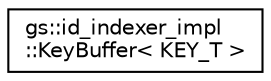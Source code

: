 digraph "Graphical Class Hierarchy"
{
 // LATEX_PDF_SIZE
  edge [fontname="Helvetica",fontsize="10",labelfontname="Helvetica",labelfontsize="10"];
  node [fontname="Helvetica",fontsize="10",shape=record];
  rankdir="LR";
  Node0 [label="gs::id_indexer_impl\l::KeyBuffer\< KEY_T \>",height=0.2,width=0.4,color="black", fillcolor="white", style="filled",URL="$structgs_1_1id__indexer__impl_1_1KeyBuffer.html",tooltip=" "];
}

